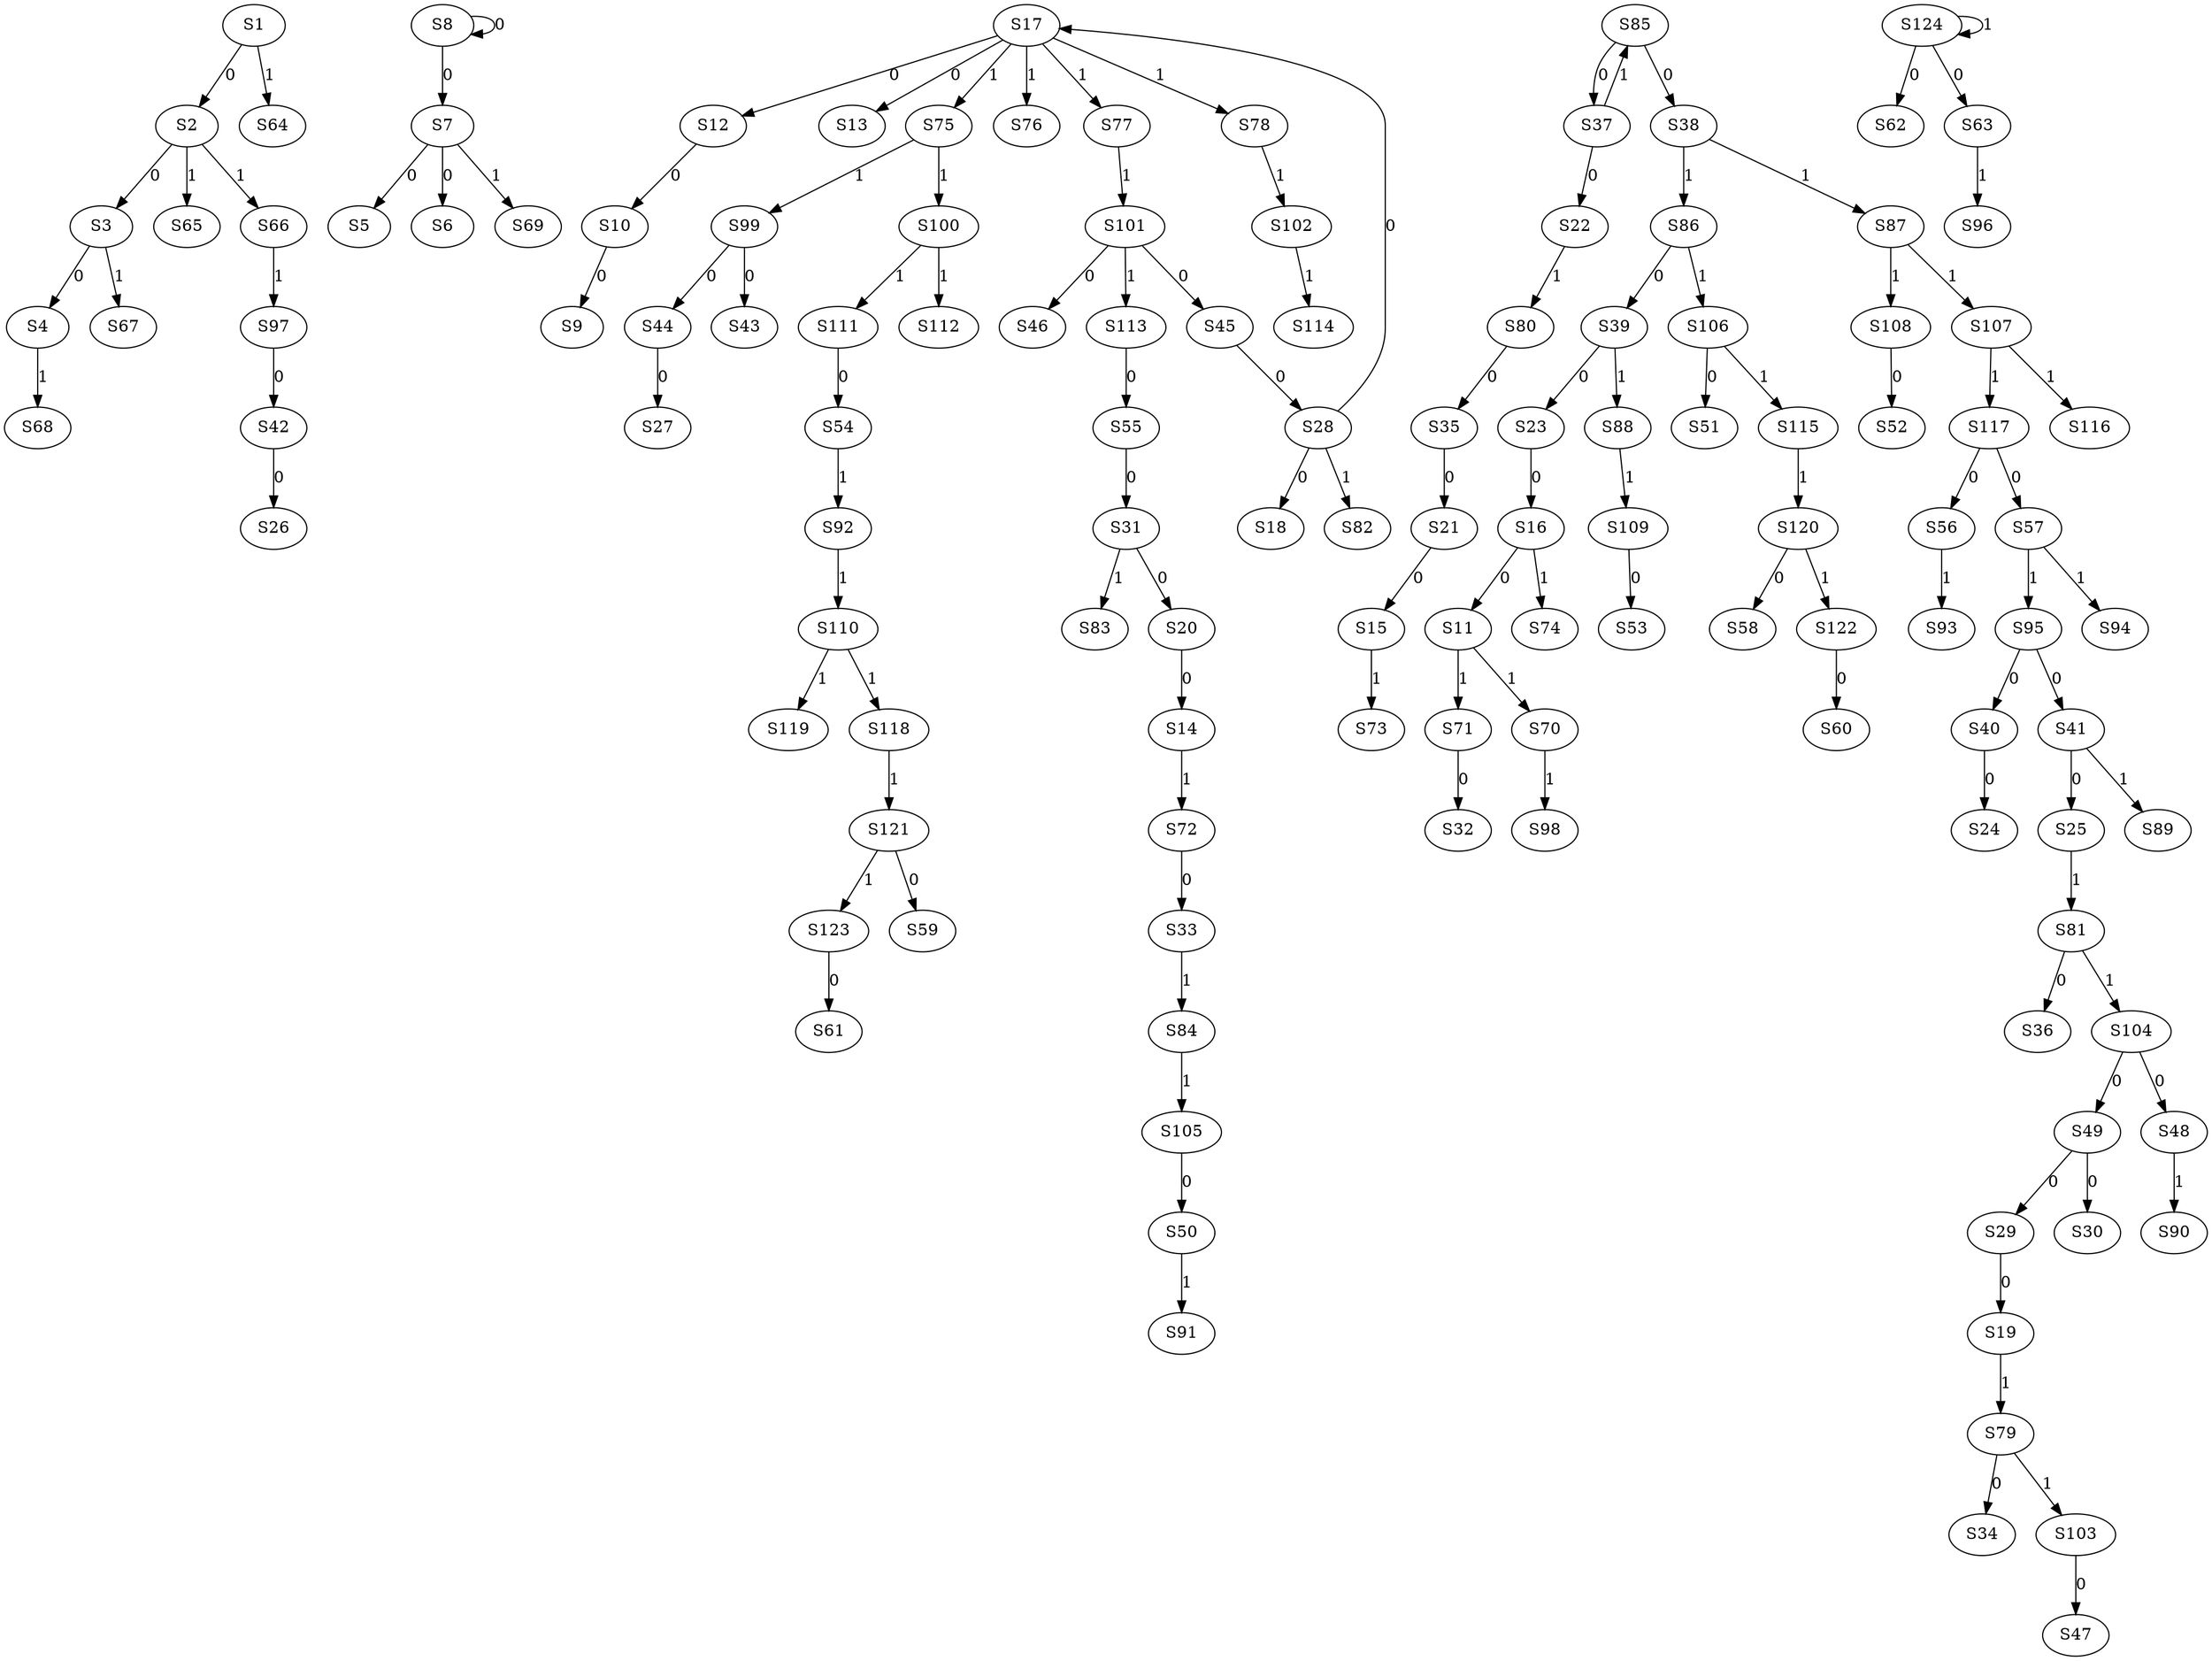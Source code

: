 strict digraph {
	S1 -> S2 [ label = 0 ];
	S2 -> S3 [ label = 0 ];
	S3 -> S4 [ label = 0 ];
	S7 -> S5 [ label = 0 ];
	S7 -> S6 [ label = 0 ];
	S8 -> S7 [ label = 0 ];
	S8 -> S8 [ label = 0 ];
	S10 -> S9 [ label = 0 ];
	S12 -> S10 [ label = 0 ];
	S16 -> S11 [ label = 0 ];
	S17 -> S12 [ label = 0 ];
	S17 -> S13 [ label = 0 ];
	S20 -> S14 [ label = 0 ];
	S21 -> S15 [ label = 0 ];
	S23 -> S16 [ label = 0 ];
	S28 -> S17 [ label = 0 ];
	S28 -> S18 [ label = 0 ];
	S29 -> S19 [ label = 0 ];
	S31 -> S20 [ label = 0 ];
	S35 -> S21 [ label = 0 ];
	S37 -> S22 [ label = 0 ];
	S39 -> S23 [ label = 0 ];
	S40 -> S24 [ label = 0 ];
	S41 -> S25 [ label = 0 ];
	S42 -> S26 [ label = 0 ];
	S44 -> S27 [ label = 0 ];
	S45 -> S28 [ label = 0 ];
	S49 -> S29 [ label = 0 ];
	S49 -> S30 [ label = 0 ];
	S55 -> S31 [ label = 0 ];
	S71 -> S32 [ label = 0 ];
	S72 -> S33 [ label = 0 ];
	S79 -> S34 [ label = 0 ];
	S80 -> S35 [ label = 0 ];
	S81 -> S36 [ label = 0 ];
	S85 -> S37 [ label = 0 ];
	S85 -> S38 [ label = 0 ];
	S86 -> S39 [ label = 0 ];
	S95 -> S40 [ label = 0 ];
	S95 -> S41 [ label = 0 ];
	S97 -> S42 [ label = 0 ];
	S99 -> S43 [ label = 0 ];
	S99 -> S44 [ label = 0 ];
	S101 -> S45 [ label = 0 ];
	S101 -> S46 [ label = 0 ];
	S103 -> S47 [ label = 0 ];
	S104 -> S48 [ label = 0 ];
	S104 -> S49 [ label = 0 ];
	S105 -> S50 [ label = 0 ];
	S106 -> S51 [ label = 0 ];
	S108 -> S52 [ label = 0 ];
	S109 -> S53 [ label = 0 ];
	S111 -> S54 [ label = 0 ];
	S113 -> S55 [ label = 0 ];
	S117 -> S56 [ label = 0 ];
	S117 -> S57 [ label = 0 ];
	S120 -> S58 [ label = 0 ];
	S121 -> S59 [ label = 0 ];
	S122 -> S60 [ label = 0 ];
	S123 -> S61 [ label = 0 ];
	S124 -> S62 [ label = 0 ];
	S124 -> S63 [ label = 0 ];
	S1 -> S64 [ label = 1 ];
	S2 -> S65 [ label = 1 ];
	S2 -> S66 [ label = 1 ];
	S3 -> S67 [ label = 1 ];
	S4 -> S68 [ label = 1 ];
	S7 -> S69 [ label = 1 ];
	S11 -> S70 [ label = 1 ];
	S11 -> S71 [ label = 1 ];
	S14 -> S72 [ label = 1 ];
	S15 -> S73 [ label = 1 ];
	S16 -> S74 [ label = 1 ];
	S17 -> S75 [ label = 1 ];
	S17 -> S76 [ label = 1 ];
	S17 -> S77 [ label = 1 ];
	S17 -> S78 [ label = 1 ];
	S19 -> S79 [ label = 1 ];
	S22 -> S80 [ label = 1 ];
	S25 -> S81 [ label = 1 ];
	S28 -> S82 [ label = 1 ];
	S31 -> S83 [ label = 1 ];
	S33 -> S84 [ label = 1 ];
	S37 -> S85 [ label = 1 ];
	S38 -> S86 [ label = 1 ];
	S38 -> S87 [ label = 1 ];
	S39 -> S88 [ label = 1 ];
	S41 -> S89 [ label = 1 ];
	S48 -> S90 [ label = 1 ];
	S50 -> S91 [ label = 1 ];
	S54 -> S92 [ label = 1 ];
	S56 -> S93 [ label = 1 ];
	S57 -> S94 [ label = 1 ];
	S57 -> S95 [ label = 1 ];
	S63 -> S96 [ label = 1 ];
	S66 -> S97 [ label = 1 ];
	S70 -> S98 [ label = 1 ];
	S75 -> S99 [ label = 1 ];
	S75 -> S100 [ label = 1 ];
	S77 -> S101 [ label = 1 ];
	S78 -> S102 [ label = 1 ];
	S79 -> S103 [ label = 1 ];
	S81 -> S104 [ label = 1 ];
	S84 -> S105 [ label = 1 ];
	S86 -> S106 [ label = 1 ];
	S87 -> S107 [ label = 1 ];
	S87 -> S108 [ label = 1 ];
	S88 -> S109 [ label = 1 ];
	S92 -> S110 [ label = 1 ];
	S100 -> S111 [ label = 1 ];
	S100 -> S112 [ label = 1 ];
	S101 -> S113 [ label = 1 ];
	S102 -> S114 [ label = 1 ];
	S106 -> S115 [ label = 1 ];
	S107 -> S116 [ label = 1 ];
	S107 -> S117 [ label = 1 ];
	S110 -> S118 [ label = 1 ];
	S110 -> S119 [ label = 1 ];
	S115 -> S120 [ label = 1 ];
	S118 -> S121 [ label = 1 ];
	S120 -> S122 [ label = 1 ];
	S121 -> S123 [ label = 1 ];
	S124 -> S124 [ label = 1 ];
}